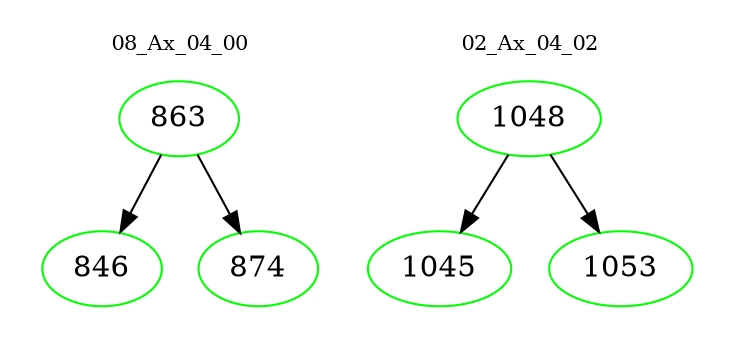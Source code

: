digraph{
subgraph cluster_0 {
color = white
label = "08_Ax_04_00";
fontsize=10;
T0_863 [label="863", color="green"]
T0_863 -> T0_846 [color="black"]
T0_846 [label="846", color="green"]
T0_863 -> T0_874 [color="black"]
T0_874 [label="874", color="green"]
}
subgraph cluster_1 {
color = white
label = "02_Ax_04_02";
fontsize=10;
T1_1048 [label="1048", color="green"]
T1_1048 -> T1_1045 [color="black"]
T1_1045 [label="1045", color="green"]
T1_1048 -> T1_1053 [color="black"]
T1_1053 [label="1053", color="green"]
}
}

